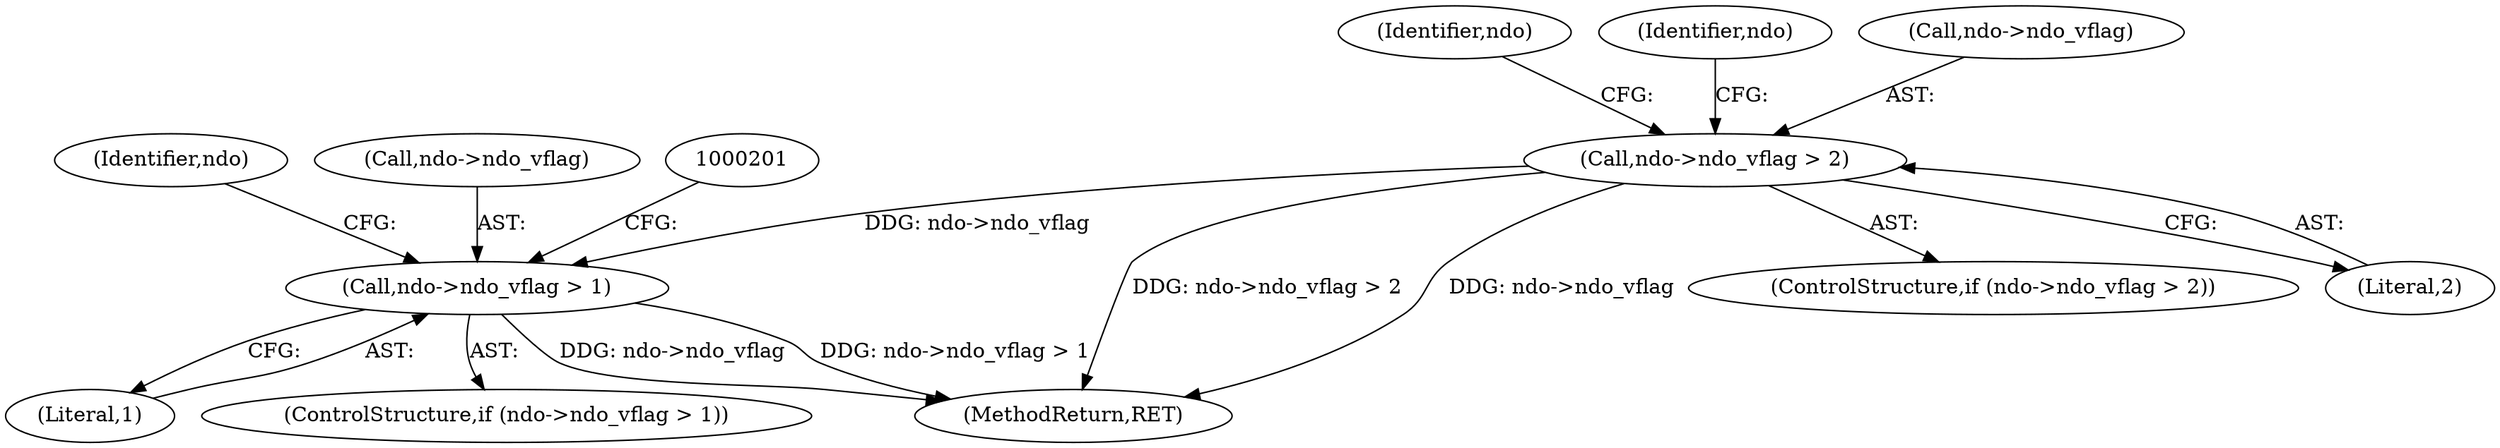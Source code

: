 digraph "0_tcpdump_c2ef693866beae071a24b45c49f9674af1df4028_0@pointer" {
"1000177" [label="(Call,ndo->ndo_vflag > 1)"];
"1000149" [label="(Call,ndo->ndo_vflag > 2)"];
"1000185" [label="(Identifier,ndo)"];
"1000148" [label="(ControlStructure,if (ndo->ndo_vflag > 2))"];
"1000149" [label="(Call,ndo->ndo_vflag > 2)"];
"1000179" [label="(Identifier,ndo)"];
"1000178" [label="(Call,ndo->ndo_vflag)"];
"1000157" [label="(Identifier,ndo)"];
"1000153" [label="(Literal,2)"];
"1000181" [label="(Literal,1)"];
"1000176" [label="(ControlStructure,if (ndo->ndo_vflag > 1))"];
"1000177" [label="(Call,ndo->ndo_vflag > 1)"];
"1000217" [label="(MethodReturn,RET)"];
"1000150" [label="(Call,ndo->ndo_vflag)"];
"1000177" -> "1000176"  [label="AST: "];
"1000177" -> "1000181"  [label="CFG: "];
"1000178" -> "1000177"  [label="AST: "];
"1000181" -> "1000177"  [label="AST: "];
"1000185" -> "1000177"  [label="CFG: "];
"1000201" -> "1000177"  [label="CFG: "];
"1000177" -> "1000217"  [label="DDG: ndo->ndo_vflag"];
"1000177" -> "1000217"  [label="DDG: ndo->ndo_vflag > 1"];
"1000149" -> "1000177"  [label="DDG: ndo->ndo_vflag"];
"1000149" -> "1000148"  [label="AST: "];
"1000149" -> "1000153"  [label="CFG: "];
"1000150" -> "1000149"  [label="AST: "];
"1000153" -> "1000149"  [label="AST: "];
"1000157" -> "1000149"  [label="CFG: "];
"1000179" -> "1000149"  [label="CFG: "];
"1000149" -> "1000217"  [label="DDG: ndo->ndo_vflag > 2"];
"1000149" -> "1000217"  [label="DDG: ndo->ndo_vflag"];
}

